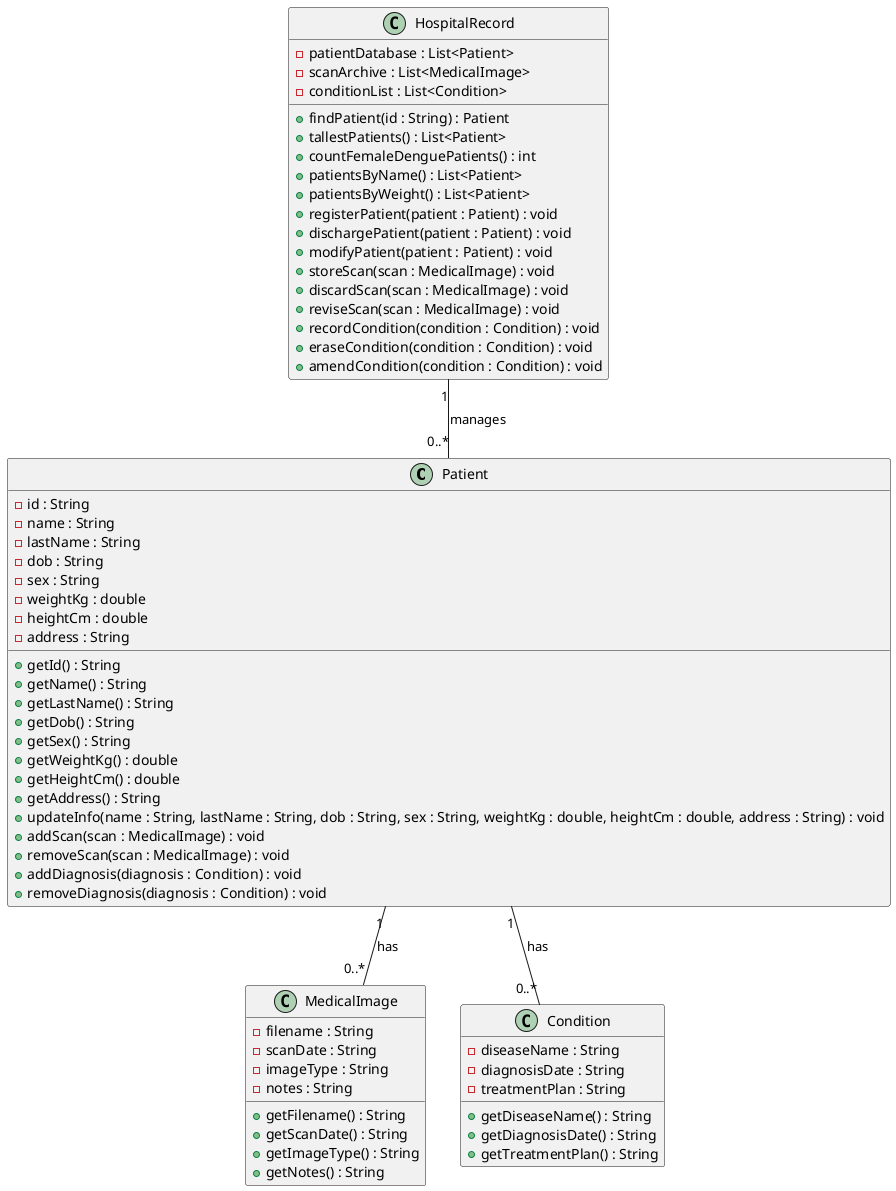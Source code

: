 @startuml
class Patient {
    - id : String
    - name : String
    - lastName : String
    - dob : String
    - sex : String
    - weightKg : double
    - heightCm : double
    - address : String
    + getId() : String
    + getName() : String
    + getLastName() : String
    + getDob() : String
    + getSex() : String
    + getWeightKg() : double
    + getHeightCm() : double
    + getAddress() : String
    + updateInfo(name : String, lastName : String, dob : String, sex : String, weightKg : double, heightCm : double, address : String) : void
    + addScan(scan : MedicalImage) : void
    + removeScan(scan : MedicalImage) : void
    + addDiagnosis(diagnosis : Condition) : void
    + removeDiagnosis(diagnosis : Condition) : void
}

class MedicalImage {
    - filename : String
    - scanDate : String
    - imageType : String
    - notes : String
    + getFilename() : String
    + getScanDate() : String
    + getImageType() : String
    + getNotes() : String
}

class Condition {
    - diseaseName : String
    - diagnosisDate : String
    - treatmentPlan : String
    + getDiseaseName() : String
    + getDiagnosisDate() : String
    + getTreatmentPlan() : String
}

class HospitalRecord {
    - patientDatabase : List<Patient>
    - scanArchive : List<MedicalImage>
    - conditionList : List<Condition>
    + findPatient(id : String) : Patient
    + tallestPatients() : List<Patient>
    + countFemaleDenguePatients() : int
    + patientsByName() : List<Patient>
    + patientsByWeight() : List<Patient>
    + registerPatient(patient : Patient) : void
    + dischargePatient(patient : Patient) : void
    + modifyPatient(patient : Patient) : void
    + storeScan(scan : MedicalImage) : void
    + discardScan(scan : MedicalImage) : void
    + reviseScan(scan : MedicalImage) : void
    + recordCondition(condition : Condition) : void
    + eraseCondition(condition : Condition) : void
    + amendCondition(condition : Condition) : void
}

Patient "1" -- "0..*" MedicalImage : has
Patient "1" -- "0..*" Condition : has
HospitalRecord "1" -- "0..*" Patient : manages
@enduml
